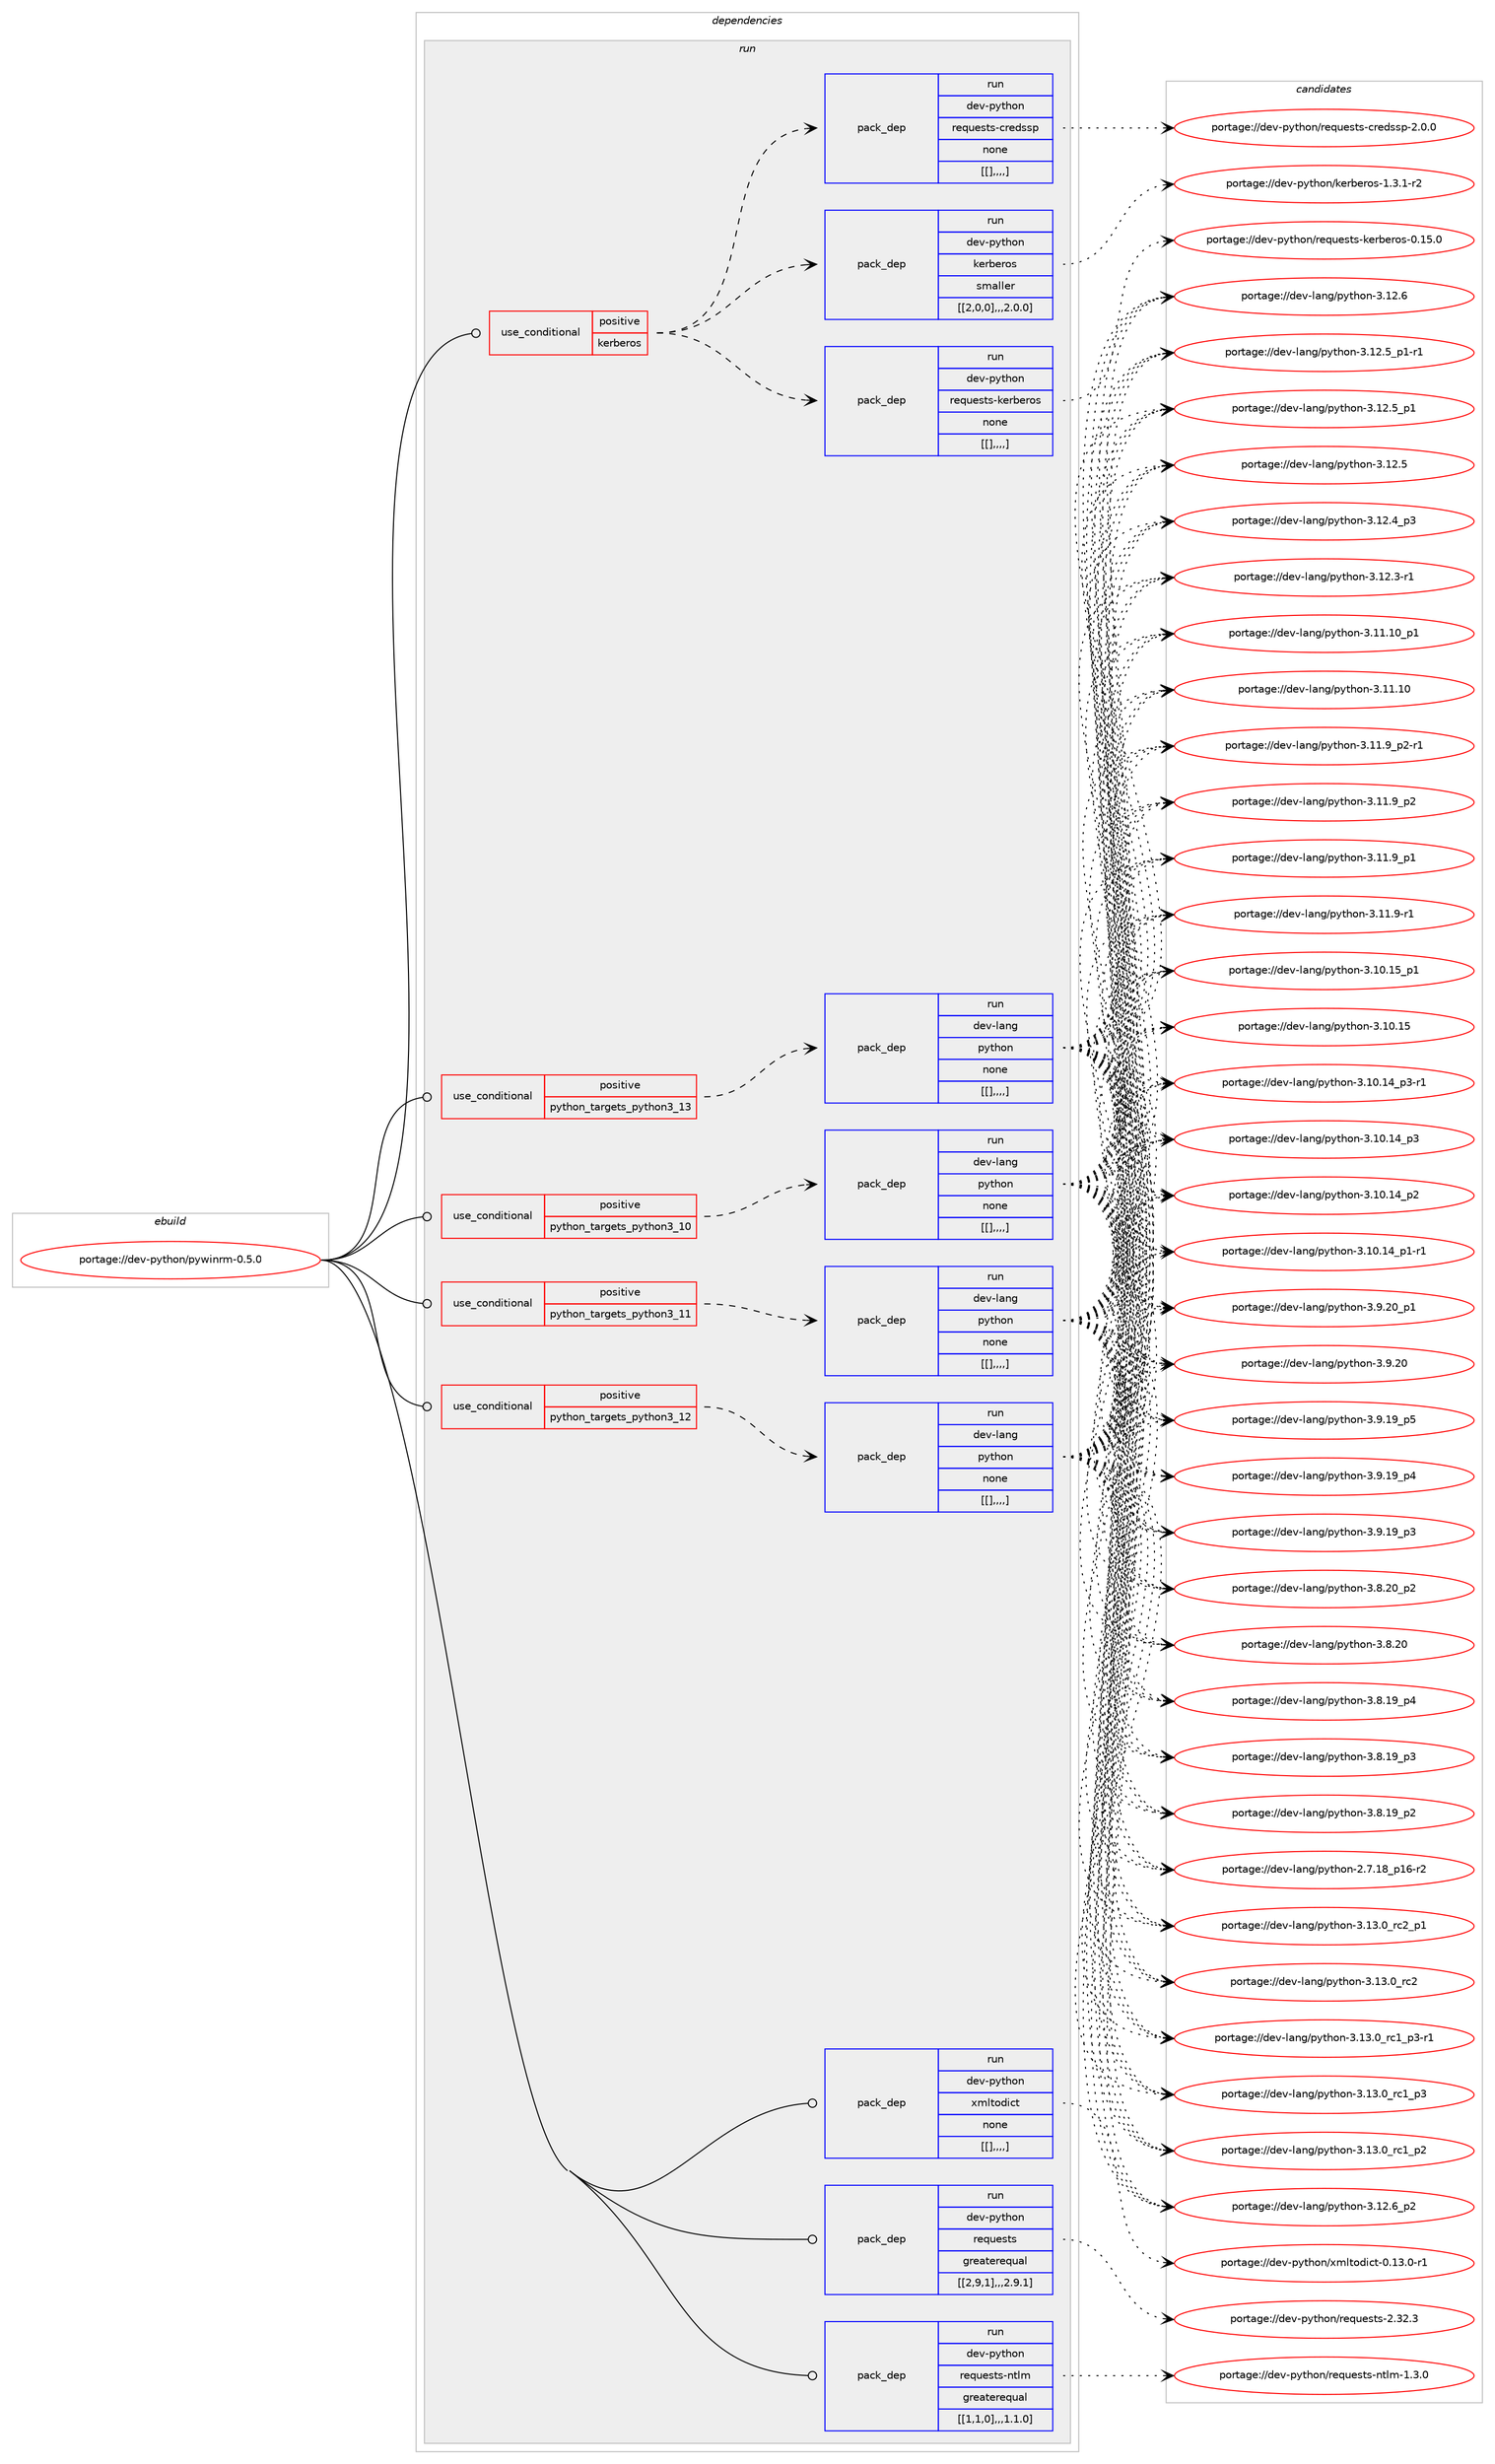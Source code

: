 digraph prolog {

# *************
# Graph options
# *************

newrank=true;
concentrate=true;
compound=true;
graph [rankdir=LR,fontname=Helvetica,fontsize=10,ranksep=1.5];#, ranksep=2.5, nodesep=0.2];
edge  [arrowhead=vee];
node  [fontname=Helvetica,fontsize=10];

# **********
# The ebuild
# **********

subgraph cluster_leftcol {
color=gray;
label=<<i>ebuild</i>>;
id [label="portage://dev-python/pywinrm-0.5.0", color=red, width=4, href="../dev-python/pywinrm-0.5.0.svg"];
}

# ****************
# The dependencies
# ****************

subgraph cluster_midcol {
color=gray;
label=<<i>dependencies</i>>;
subgraph cluster_compile {
fillcolor="#eeeeee";
style=filled;
label=<<i>compile</i>>;
}
subgraph cluster_compileandrun {
fillcolor="#eeeeee";
style=filled;
label=<<i>compile and run</i>>;
}
subgraph cluster_run {
fillcolor="#eeeeee";
style=filled;
label=<<i>run</i>>;
subgraph cond40262 {
dependency164042 [label=<<TABLE BORDER="0" CELLBORDER="1" CELLSPACING="0" CELLPADDING="4"><TR><TD ROWSPAN="3" CELLPADDING="10">use_conditional</TD></TR><TR><TD>positive</TD></TR><TR><TD>kerberos</TD></TR></TABLE>>, shape=none, color=red];
subgraph pack122522 {
dependency164043 [label=<<TABLE BORDER="0" CELLBORDER="1" CELLSPACING="0" CELLPADDING="4" WIDTH="220"><TR><TD ROWSPAN="6" CELLPADDING="30">pack_dep</TD></TR><TR><TD WIDTH="110">run</TD></TR><TR><TD>dev-python</TD></TR><TR><TD>kerberos</TD></TR><TR><TD>smaller</TD></TR><TR><TD>[[2,0,0],,,2.0.0]</TD></TR></TABLE>>, shape=none, color=blue];
}
dependency164042:e -> dependency164043:w [weight=20,style="dashed",arrowhead="vee"];
subgraph pack122523 {
dependency164044 [label=<<TABLE BORDER="0" CELLBORDER="1" CELLSPACING="0" CELLPADDING="4" WIDTH="220"><TR><TD ROWSPAN="6" CELLPADDING="30">pack_dep</TD></TR><TR><TD WIDTH="110">run</TD></TR><TR><TD>dev-python</TD></TR><TR><TD>requests-credssp</TD></TR><TR><TD>none</TD></TR><TR><TD>[[],,,,]</TD></TR></TABLE>>, shape=none, color=blue];
}
dependency164042:e -> dependency164044:w [weight=20,style="dashed",arrowhead="vee"];
subgraph pack122524 {
dependency164045 [label=<<TABLE BORDER="0" CELLBORDER="1" CELLSPACING="0" CELLPADDING="4" WIDTH="220"><TR><TD ROWSPAN="6" CELLPADDING="30">pack_dep</TD></TR><TR><TD WIDTH="110">run</TD></TR><TR><TD>dev-python</TD></TR><TR><TD>requests-kerberos</TD></TR><TR><TD>none</TD></TR><TR><TD>[[],,,,]</TD></TR></TABLE>>, shape=none, color=blue];
}
dependency164042:e -> dependency164045:w [weight=20,style="dashed",arrowhead="vee"];
}
id:e -> dependency164042:w [weight=20,style="solid",arrowhead="odot"];
subgraph cond40263 {
dependency164046 [label=<<TABLE BORDER="0" CELLBORDER="1" CELLSPACING="0" CELLPADDING="4"><TR><TD ROWSPAN="3" CELLPADDING="10">use_conditional</TD></TR><TR><TD>positive</TD></TR><TR><TD>python_targets_python3_10</TD></TR></TABLE>>, shape=none, color=red];
subgraph pack122525 {
dependency164047 [label=<<TABLE BORDER="0" CELLBORDER="1" CELLSPACING="0" CELLPADDING="4" WIDTH="220"><TR><TD ROWSPAN="6" CELLPADDING="30">pack_dep</TD></TR><TR><TD WIDTH="110">run</TD></TR><TR><TD>dev-lang</TD></TR><TR><TD>python</TD></TR><TR><TD>none</TD></TR><TR><TD>[[],,,,]</TD></TR></TABLE>>, shape=none, color=blue];
}
dependency164046:e -> dependency164047:w [weight=20,style="dashed",arrowhead="vee"];
}
id:e -> dependency164046:w [weight=20,style="solid",arrowhead="odot"];
subgraph cond40264 {
dependency164048 [label=<<TABLE BORDER="0" CELLBORDER="1" CELLSPACING="0" CELLPADDING="4"><TR><TD ROWSPAN="3" CELLPADDING="10">use_conditional</TD></TR><TR><TD>positive</TD></TR><TR><TD>python_targets_python3_11</TD></TR></TABLE>>, shape=none, color=red];
subgraph pack122526 {
dependency164049 [label=<<TABLE BORDER="0" CELLBORDER="1" CELLSPACING="0" CELLPADDING="4" WIDTH="220"><TR><TD ROWSPAN="6" CELLPADDING="30">pack_dep</TD></TR><TR><TD WIDTH="110">run</TD></TR><TR><TD>dev-lang</TD></TR><TR><TD>python</TD></TR><TR><TD>none</TD></TR><TR><TD>[[],,,,]</TD></TR></TABLE>>, shape=none, color=blue];
}
dependency164048:e -> dependency164049:w [weight=20,style="dashed",arrowhead="vee"];
}
id:e -> dependency164048:w [weight=20,style="solid",arrowhead="odot"];
subgraph cond40265 {
dependency164050 [label=<<TABLE BORDER="0" CELLBORDER="1" CELLSPACING="0" CELLPADDING="4"><TR><TD ROWSPAN="3" CELLPADDING="10">use_conditional</TD></TR><TR><TD>positive</TD></TR><TR><TD>python_targets_python3_12</TD></TR></TABLE>>, shape=none, color=red];
subgraph pack122527 {
dependency164051 [label=<<TABLE BORDER="0" CELLBORDER="1" CELLSPACING="0" CELLPADDING="4" WIDTH="220"><TR><TD ROWSPAN="6" CELLPADDING="30">pack_dep</TD></TR><TR><TD WIDTH="110">run</TD></TR><TR><TD>dev-lang</TD></TR><TR><TD>python</TD></TR><TR><TD>none</TD></TR><TR><TD>[[],,,,]</TD></TR></TABLE>>, shape=none, color=blue];
}
dependency164050:e -> dependency164051:w [weight=20,style="dashed",arrowhead="vee"];
}
id:e -> dependency164050:w [weight=20,style="solid",arrowhead="odot"];
subgraph cond40266 {
dependency164052 [label=<<TABLE BORDER="0" CELLBORDER="1" CELLSPACING="0" CELLPADDING="4"><TR><TD ROWSPAN="3" CELLPADDING="10">use_conditional</TD></TR><TR><TD>positive</TD></TR><TR><TD>python_targets_python3_13</TD></TR></TABLE>>, shape=none, color=red];
subgraph pack122528 {
dependency164053 [label=<<TABLE BORDER="0" CELLBORDER="1" CELLSPACING="0" CELLPADDING="4" WIDTH="220"><TR><TD ROWSPAN="6" CELLPADDING="30">pack_dep</TD></TR><TR><TD WIDTH="110">run</TD></TR><TR><TD>dev-lang</TD></TR><TR><TD>python</TD></TR><TR><TD>none</TD></TR><TR><TD>[[],,,,]</TD></TR></TABLE>>, shape=none, color=blue];
}
dependency164052:e -> dependency164053:w [weight=20,style="dashed",arrowhead="vee"];
}
id:e -> dependency164052:w [weight=20,style="solid",arrowhead="odot"];
subgraph pack122529 {
dependency164054 [label=<<TABLE BORDER="0" CELLBORDER="1" CELLSPACING="0" CELLPADDING="4" WIDTH="220"><TR><TD ROWSPAN="6" CELLPADDING="30">pack_dep</TD></TR><TR><TD WIDTH="110">run</TD></TR><TR><TD>dev-python</TD></TR><TR><TD>requests</TD></TR><TR><TD>greaterequal</TD></TR><TR><TD>[[2,9,1],,,2.9.1]</TD></TR></TABLE>>, shape=none, color=blue];
}
id:e -> dependency164054:w [weight=20,style="solid",arrowhead="odot"];
subgraph pack122530 {
dependency164055 [label=<<TABLE BORDER="0" CELLBORDER="1" CELLSPACING="0" CELLPADDING="4" WIDTH="220"><TR><TD ROWSPAN="6" CELLPADDING="30">pack_dep</TD></TR><TR><TD WIDTH="110">run</TD></TR><TR><TD>dev-python</TD></TR><TR><TD>requests-ntlm</TD></TR><TR><TD>greaterequal</TD></TR><TR><TD>[[1,1,0],,,1.1.0]</TD></TR></TABLE>>, shape=none, color=blue];
}
id:e -> dependency164055:w [weight=20,style="solid",arrowhead="odot"];
subgraph pack122531 {
dependency164056 [label=<<TABLE BORDER="0" CELLBORDER="1" CELLSPACING="0" CELLPADDING="4" WIDTH="220"><TR><TD ROWSPAN="6" CELLPADDING="30">pack_dep</TD></TR><TR><TD WIDTH="110">run</TD></TR><TR><TD>dev-python</TD></TR><TR><TD>xmltodict</TD></TR><TR><TD>none</TD></TR><TR><TD>[[],,,,]</TD></TR></TABLE>>, shape=none, color=blue];
}
id:e -> dependency164056:w [weight=20,style="solid",arrowhead="odot"];
}
}

# **************
# The candidates
# **************

subgraph cluster_choices {
rank=same;
color=gray;
label=<<i>candidates</i>>;

subgraph choice122522 {
color=black;
nodesep=1;
choice1001011184511212111610411111047107101114981011141111154549465146494511450 [label="portage://dev-python/kerberos-1.3.1-r2", color=red, width=4,href="../dev-python/kerberos-1.3.1-r2.svg"];
dependency164043:e -> choice1001011184511212111610411111047107101114981011141111154549465146494511450:w [style=dotted,weight="100"];
}
subgraph choice122523 {
color=black;
nodesep=1;
choice10010111845112121116104111110471141011131171011151161154599114101100115115112455046484648 [label="portage://dev-python/requests-credssp-2.0.0", color=red, width=4,href="../dev-python/requests-credssp-2.0.0.svg"];
dependency164044:e -> choice10010111845112121116104111110471141011131171011151161154599114101100115115112455046484648:w [style=dotted,weight="100"];
}
subgraph choice122524 {
color=black;
nodesep=1;
choice1001011184511212111610411111047114101113117101115116115451071011149810111411111545484649534648 [label="portage://dev-python/requests-kerberos-0.15.0", color=red, width=4,href="../dev-python/requests-kerberos-0.15.0.svg"];
dependency164045:e -> choice1001011184511212111610411111047114101113117101115116115451071011149810111411111545484649534648:w [style=dotted,weight="100"];
}
subgraph choice122525 {
color=black;
nodesep=1;
choice100101118451089711010347112121116104111110455146495146489511499509511249 [label="portage://dev-lang/python-3.13.0_rc2_p1", color=red, width=4,href="../dev-lang/python-3.13.0_rc2_p1.svg"];
choice10010111845108971101034711212111610411111045514649514648951149950 [label="portage://dev-lang/python-3.13.0_rc2", color=red, width=4,href="../dev-lang/python-3.13.0_rc2.svg"];
choice1001011184510897110103471121211161041111104551464951464895114994995112514511449 [label="portage://dev-lang/python-3.13.0_rc1_p3-r1", color=red, width=4,href="../dev-lang/python-3.13.0_rc1_p3-r1.svg"];
choice100101118451089711010347112121116104111110455146495146489511499499511251 [label="portage://dev-lang/python-3.13.0_rc1_p3", color=red, width=4,href="../dev-lang/python-3.13.0_rc1_p3.svg"];
choice100101118451089711010347112121116104111110455146495146489511499499511250 [label="portage://dev-lang/python-3.13.0_rc1_p2", color=red, width=4,href="../dev-lang/python-3.13.0_rc1_p2.svg"];
choice100101118451089711010347112121116104111110455146495046549511250 [label="portage://dev-lang/python-3.12.6_p2", color=red, width=4,href="../dev-lang/python-3.12.6_p2.svg"];
choice10010111845108971101034711212111610411111045514649504654 [label="portage://dev-lang/python-3.12.6", color=red, width=4,href="../dev-lang/python-3.12.6.svg"];
choice1001011184510897110103471121211161041111104551464950465395112494511449 [label="portage://dev-lang/python-3.12.5_p1-r1", color=red, width=4,href="../dev-lang/python-3.12.5_p1-r1.svg"];
choice100101118451089711010347112121116104111110455146495046539511249 [label="portage://dev-lang/python-3.12.5_p1", color=red, width=4,href="../dev-lang/python-3.12.5_p1.svg"];
choice10010111845108971101034711212111610411111045514649504653 [label="portage://dev-lang/python-3.12.5", color=red, width=4,href="../dev-lang/python-3.12.5.svg"];
choice100101118451089711010347112121116104111110455146495046529511251 [label="portage://dev-lang/python-3.12.4_p3", color=red, width=4,href="../dev-lang/python-3.12.4_p3.svg"];
choice100101118451089711010347112121116104111110455146495046514511449 [label="portage://dev-lang/python-3.12.3-r1", color=red, width=4,href="../dev-lang/python-3.12.3-r1.svg"];
choice10010111845108971101034711212111610411111045514649494649489511249 [label="portage://dev-lang/python-3.11.10_p1", color=red, width=4,href="../dev-lang/python-3.11.10_p1.svg"];
choice1001011184510897110103471121211161041111104551464949464948 [label="portage://dev-lang/python-3.11.10", color=red, width=4,href="../dev-lang/python-3.11.10.svg"];
choice1001011184510897110103471121211161041111104551464949465795112504511449 [label="portage://dev-lang/python-3.11.9_p2-r1", color=red, width=4,href="../dev-lang/python-3.11.9_p2-r1.svg"];
choice100101118451089711010347112121116104111110455146494946579511250 [label="portage://dev-lang/python-3.11.9_p2", color=red, width=4,href="../dev-lang/python-3.11.9_p2.svg"];
choice100101118451089711010347112121116104111110455146494946579511249 [label="portage://dev-lang/python-3.11.9_p1", color=red, width=4,href="../dev-lang/python-3.11.9_p1.svg"];
choice100101118451089711010347112121116104111110455146494946574511449 [label="portage://dev-lang/python-3.11.9-r1", color=red, width=4,href="../dev-lang/python-3.11.9-r1.svg"];
choice10010111845108971101034711212111610411111045514649484649539511249 [label="portage://dev-lang/python-3.10.15_p1", color=red, width=4,href="../dev-lang/python-3.10.15_p1.svg"];
choice1001011184510897110103471121211161041111104551464948464953 [label="portage://dev-lang/python-3.10.15", color=red, width=4,href="../dev-lang/python-3.10.15.svg"];
choice100101118451089711010347112121116104111110455146494846495295112514511449 [label="portage://dev-lang/python-3.10.14_p3-r1", color=red, width=4,href="../dev-lang/python-3.10.14_p3-r1.svg"];
choice10010111845108971101034711212111610411111045514649484649529511251 [label="portage://dev-lang/python-3.10.14_p3", color=red, width=4,href="../dev-lang/python-3.10.14_p3.svg"];
choice10010111845108971101034711212111610411111045514649484649529511250 [label="portage://dev-lang/python-3.10.14_p2", color=red, width=4,href="../dev-lang/python-3.10.14_p2.svg"];
choice100101118451089711010347112121116104111110455146494846495295112494511449 [label="portage://dev-lang/python-3.10.14_p1-r1", color=red, width=4,href="../dev-lang/python-3.10.14_p1-r1.svg"];
choice100101118451089711010347112121116104111110455146574650489511249 [label="portage://dev-lang/python-3.9.20_p1", color=red, width=4,href="../dev-lang/python-3.9.20_p1.svg"];
choice10010111845108971101034711212111610411111045514657465048 [label="portage://dev-lang/python-3.9.20", color=red, width=4,href="../dev-lang/python-3.9.20.svg"];
choice100101118451089711010347112121116104111110455146574649579511253 [label="portage://dev-lang/python-3.9.19_p5", color=red, width=4,href="../dev-lang/python-3.9.19_p5.svg"];
choice100101118451089711010347112121116104111110455146574649579511252 [label="portage://dev-lang/python-3.9.19_p4", color=red, width=4,href="../dev-lang/python-3.9.19_p4.svg"];
choice100101118451089711010347112121116104111110455146574649579511251 [label="portage://dev-lang/python-3.9.19_p3", color=red, width=4,href="../dev-lang/python-3.9.19_p3.svg"];
choice100101118451089711010347112121116104111110455146564650489511250 [label="portage://dev-lang/python-3.8.20_p2", color=red, width=4,href="../dev-lang/python-3.8.20_p2.svg"];
choice10010111845108971101034711212111610411111045514656465048 [label="portage://dev-lang/python-3.8.20", color=red, width=4,href="../dev-lang/python-3.8.20.svg"];
choice100101118451089711010347112121116104111110455146564649579511252 [label="portage://dev-lang/python-3.8.19_p4", color=red, width=4,href="../dev-lang/python-3.8.19_p4.svg"];
choice100101118451089711010347112121116104111110455146564649579511251 [label="portage://dev-lang/python-3.8.19_p3", color=red, width=4,href="../dev-lang/python-3.8.19_p3.svg"];
choice100101118451089711010347112121116104111110455146564649579511250 [label="portage://dev-lang/python-3.8.19_p2", color=red, width=4,href="../dev-lang/python-3.8.19_p2.svg"];
choice100101118451089711010347112121116104111110455046554649569511249544511450 [label="portage://dev-lang/python-2.7.18_p16-r2", color=red, width=4,href="../dev-lang/python-2.7.18_p16-r2.svg"];
dependency164047:e -> choice100101118451089711010347112121116104111110455146495146489511499509511249:w [style=dotted,weight="100"];
dependency164047:e -> choice10010111845108971101034711212111610411111045514649514648951149950:w [style=dotted,weight="100"];
dependency164047:e -> choice1001011184510897110103471121211161041111104551464951464895114994995112514511449:w [style=dotted,weight="100"];
dependency164047:e -> choice100101118451089711010347112121116104111110455146495146489511499499511251:w [style=dotted,weight="100"];
dependency164047:e -> choice100101118451089711010347112121116104111110455146495146489511499499511250:w [style=dotted,weight="100"];
dependency164047:e -> choice100101118451089711010347112121116104111110455146495046549511250:w [style=dotted,weight="100"];
dependency164047:e -> choice10010111845108971101034711212111610411111045514649504654:w [style=dotted,weight="100"];
dependency164047:e -> choice1001011184510897110103471121211161041111104551464950465395112494511449:w [style=dotted,weight="100"];
dependency164047:e -> choice100101118451089711010347112121116104111110455146495046539511249:w [style=dotted,weight="100"];
dependency164047:e -> choice10010111845108971101034711212111610411111045514649504653:w [style=dotted,weight="100"];
dependency164047:e -> choice100101118451089711010347112121116104111110455146495046529511251:w [style=dotted,weight="100"];
dependency164047:e -> choice100101118451089711010347112121116104111110455146495046514511449:w [style=dotted,weight="100"];
dependency164047:e -> choice10010111845108971101034711212111610411111045514649494649489511249:w [style=dotted,weight="100"];
dependency164047:e -> choice1001011184510897110103471121211161041111104551464949464948:w [style=dotted,weight="100"];
dependency164047:e -> choice1001011184510897110103471121211161041111104551464949465795112504511449:w [style=dotted,weight="100"];
dependency164047:e -> choice100101118451089711010347112121116104111110455146494946579511250:w [style=dotted,weight="100"];
dependency164047:e -> choice100101118451089711010347112121116104111110455146494946579511249:w [style=dotted,weight="100"];
dependency164047:e -> choice100101118451089711010347112121116104111110455146494946574511449:w [style=dotted,weight="100"];
dependency164047:e -> choice10010111845108971101034711212111610411111045514649484649539511249:w [style=dotted,weight="100"];
dependency164047:e -> choice1001011184510897110103471121211161041111104551464948464953:w [style=dotted,weight="100"];
dependency164047:e -> choice100101118451089711010347112121116104111110455146494846495295112514511449:w [style=dotted,weight="100"];
dependency164047:e -> choice10010111845108971101034711212111610411111045514649484649529511251:w [style=dotted,weight="100"];
dependency164047:e -> choice10010111845108971101034711212111610411111045514649484649529511250:w [style=dotted,weight="100"];
dependency164047:e -> choice100101118451089711010347112121116104111110455146494846495295112494511449:w [style=dotted,weight="100"];
dependency164047:e -> choice100101118451089711010347112121116104111110455146574650489511249:w [style=dotted,weight="100"];
dependency164047:e -> choice10010111845108971101034711212111610411111045514657465048:w [style=dotted,weight="100"];
dependency164047:e -> choice100101118451089711010347112121116104111110455146574649579511253:w [style=dotted,weight="100"];
dependency164047:e -> choice100101118451089711010347112121116104111110455146574649579511252:w [style=dotted,weight="100"];
dependency164047:e -> choice100101118451089711010347112121116104111110455146574649579511251:w [style=dotted,weight="100"];
dependency164047:e -> choice100101118451089711010347112121116104111110455146564650489511250:w [style=dotted,weight="100"];
dependency164047:e -> choice10010111845108971101034711212111610411111045514656465048:w [style=dotted,weight="100"];
dependency164047:e -> choice100101118451089711010347112121116104111110455146564649579511252:w [style=dotted,weight="100"];
dependency164047:e -> choice100101118451089711010347112121116104111110455146564649579511251:w [style=dotted,weight="100"];
dependency164047:e -> choice100101118451089711010347112121116104111110455146564649579511250:w [style=dotted,weight="100"];
dependency164047:e -> choice100101118451089711010347112121116104111110455046554649569511249544511450:w [style=dotted,weight="100"];
}
subgraph choice122526 {
color=black;
nodesep=1;
choice100101118451089711010347112121116104111110455146495146489511499509511249 [label="portage://dev-lang/python-3.13.0_rc2_p1", color=red, width=4,href="../dev-lang/python-3.13.0_rc2_p1.svg"];
choice10010111845108971101034711212111610411111045514649514648951149950 [label="portage://dev-lang/python-3.13.0_rc2", color=red, width=4,href="../dev-lang/python-3.13.0_rc2.svg"];
choice1001011184510897110103471121211161041111104551464951464895114994995112514511449 [label="portage://dev-lang/python-3.13.0_rc1_p3-r1", color=red, width=4,href="../dev-lang/python-3.13.0_rc1_p3-r1.svg"];
choice100101118451089711010347112121116104111110455146495146489511499499511251 [label="portage://dev-lang/python-3.13.0_rc1_p3", color=red, width=4,href="../dev-lang/python-3.13.0_rc1_p3.svg"];
choice100101118451089711010347112121116104111110455146495146489511499499511250 [label="portage://dev-lang/python-3.13.0_rc1_p2", color=red, width=4,href="../dev-lang/python-3.13.0_rc1_p2.svg"];
choice100101118451089711010347112121116104111110455146495046549511250 [label="portage://dev-lang/python-3.12.6_p2", color=red, width=4,href="../dev-lang/python-3.12.6_p2.svg"];
choice10010111845108971101034711212111610411111045514649504654 [label="portage://dev-lang/python-3.12.6", color=red, width=4,href="../dev-lang/python-3.12.6.svg"];
choice1001011184510897110103471121211161041111104551464950465395112494511449 [label="portage://dev-lang/python-3.12.5_p1-r1", color=red, width=4,href="../dev-lang/python-3.12.5_p1-r1.svg"];
choice100101118451089711010347112121116104111110455146495046539511249 [label="portage://dev-lang/python-3.12.5_p1", color=red, width=4,href="../dev-lang/python-3.12.5_p1.svg"];
choice10010111845108971101034711212111610411111045514649504653 [label="portage://dev-lang/python-3.12.5", color=red, width=4,href="../dev-lang/python-3.12.5.svg"];
choice100101118451089711010347112121116104111110455146495046529511251 [label="portage://dev-lang/python-3.12.4_p3", color=red, width=4,href="../dev-lang/python-3.12.4_p3.svg"];
choice100101118451089711010347112121116104111110455146495046514511449 [label="portage://dev-lang/python-3.12.3-r1", color=red, width=4,href="../dev-lang/python-3.12.3-r1.svg"];
choice10010111845108971101034711212111610411111045514649494649489511249 [label="portage://dev-lang/python-3.11.10_p1", color=red, width=4,href="../dev-lang/python-3.11.10_p1.svg"];
choice1001011184510897110103471121211161041111104551464949464948 [label="portage://dev-lang/python-3.11.10", color=red, width=4,href="../dev-lang/python-3.11.10.svg"];
choice1001011184510897110103471121211161041111104551464949465795112504511449 [label="portage://dev-lang/python-3.11.9_p2-r1", color=red, width=4,href="../dev-lang/python-3.11.9_p2-r1.svg"];
choice100101118451089711010347112121116104111110455146494946579511250 [label="portage://dev-lang/python-3.11.9_p2", color=red, width=4,href="../dev-lang/python-3.11.9_p2.svg"];
choice100101118451089711010347112121116104111110455146494946579511249 [label="portage://dev-lang/python-3.11.9_p1", color=red, width=4,href="../dev-lang/python-3.11.9_p1.svg"];
choice100101118451089711010347112121116104111110455146494946574511449 [label="portage://dev-lang/python-3.11.9-r1", color=red, width=4,href="../dev-lang/python-3.11.9-r1.svg"];
choice10010111845108971101034711212111610411111045514649484649539511249 [label="portage://dev-lang/python-3.10.15_p1", color=red, width=4,href="../dev-lang/python-3.10.15_p1.svg"];
choice1001011184510897110103471121211161041111104551464948464953 [label="portage://dev-lang/python-3.10.15", color=red, width=4,href="../dev-lang/python-3.10.15.svg"];
choice100101118451089711010347112121116104111110455146494846495295112514511449 [label="portage://dev-lang/python-3.10.14_p3-r1", color=red, width=4,href="../dev-lang/python-3.10.14_p3-r1.svg"];
choice10010111845108971101034711212111610411111045514649484649529511251 [label="portage://dev-lang/python-3.10.14_p3", color=red, width=4,href="../dev-lang/python-3.10.14_p3.svg"];
choice10010111845108971101034711212111610411111045514649484649529511250 [label="portage://dev-lang/python-3.10.14_p2", color=red, width=4,href="../dev-lang/python-3.10.14_p2.svg"];
choice100101118451089711010347112121116104111110455146494846495295112494511449 [label="portage://dev-lang/python-3.10.14_p1-r1", color=red, width=4,href="../dev-lang/python-3.10.14_p1-r1.svg"];
choice100101118451089711010347112121116104111110455146574650489511249 [label="portage://dev-lang/python-3.9.20_p1", color=red, width=4,href="../dev-lang/python-3.9.20_p1.svg"];
choice10010111845108971101034711212111610411111045514657465048 [label="portage://dev-lang/python-3.9.20", color=red, width=4,href="../dev-lang/python-3.9.20.svg"];
choice100101118451089711010347112121116104111110455146574649579511253 [label="portage://dev-lang/python-3.9.19_p5", color=red, width=4,href="../dev-lang/python-3.9.19_p5.svg"];
choice100101118451089711010347112121116104111110455146574649579511252 [label="portage://dev-lang/python-3.9.19_p4", color=red, width=4,href="../dev-lang/python-3.9.19_p4.svg"];
choice100101118451089711010347112121116104111110455146574649579511251 [label="portage://dev-lang/python-3.9.19_p3", color=red, width=4,href="../dev-lang/python-3.9.19_p3.svg"];
choice100101118451089711010347112121116104111110455146564650489511250 [label="portage://dev-lang/python-3.8.20_p2", color=red, width=4,href="../dev-lang/python-3.8.20_p2.svg"];
choice10010111845108971101034711212111610411111045514656465048 [label="portage://dev-lang/python-3.8.20", color=red, width=4,href="../dev-lang/python-3.8.20.svg"];
choice100101118451089711010347112121116104111110455146564649579511252 [label="portage://dev-lang/python-3.8.19_p4", color=red, width=4,href="../dev-lang/python-3.8.19_p4.svg"];
choice100101118451089711010347112121116104111110455146564649579511251 [label="portage://dev-lang/python-3.8.19_p3", color=red, width=4,href="../dev-lang/python-3.8.19_p3.svg"];
choice100101118451089711010347112121116104111110455146564649579511250 [label="portage://dev-lang/python-3.8.19_p2", color=red, width=4,href="../dev-lang/python-3.8.19_p2.svg"];
choice100101118451089711010347112121116104111110455046554649569511249544511450 [label="portage://dev-lang/python-2.7.18_p16-r2", color=red, width=4,href="../dev-lang/python-2.7.18_p16-r2.svg"];
dependency164049:e -> choice100101118451089711010347112121116104111110455146495146489511499509511249:w [style=dotted,weight="100"];
dependency164049:e -> choice10010111845108971101034711212111610411111045514649514648951149950:w [style=dotted,weight="100"];
dependency164049:e -> choice1001011184510897110103471121211161041111104551464951464895114994995112514511449:w [style=dotted,weight="100"];
dependency164049:e -> choice100101118451089711010347112121116104111110455146495146489511499499511251:w [style=dotted,weight="100"];
dependency164049:e -> choice100101118451089711010347112121116104111110455146495146489511499499511250:w [style=dotted,weight="100"];
dependency164049:e -> choice100101118451089711010347112121116104111110455146495046549511250:w [style=dotted,weight="100"];
dependency164049:e -> choice10010111845108971101034711212111610411111045514649504654:w [style=dotted,weight="100"];
dependency164049:e -> choice1001011184510897110103471121211161041111104551464950465395112494511449:w [style=dotted,weight="100"];
dependency164049:e -> choice100101118451089711010347112121116104111110455146495046539511249:w [style=dotted,weight="100"];
dependency164049:e -> choice10010111845108971101034711212111610411111045514649504653:w [style=dotted,weight="100"];
dependency164049:e -> choice100101118451089711010347112121116104111110455146495046529511251:w [style=dotted,weight="100"];
dependency164049:e -> choice100101118451089711010347112121116104111110455146495046514511449:w [style=dotted,weight="100"];
dependency164049:e -> choice10010111845108971101034711212111610411111045514649494649489511249:w [style=dotted,weight="100"];
dependency164049:e -> choice1001011184510897110103471121211161041111104551464949464948:w [style=dotted,weight="100"];
dependency164049:e -> choice1001011184510897110103471121211161041111104551464949465795112504511449:w [style=dotted,weight="100"];
dependency164049:e -> choice100101118451089711010347112121116104111110455146494946579511250:w [style=dotted,weight="100"];
dependency164049:e -> choice100101118451089711010347112121116104111110455146494946579511249:w [style=dotted,weight="100"];
dependency164049:e -> choice100101118451089711010347112121116104111110455146494946574511449:w [style=dotted,weight="100"];
dependency164049:e -> choice10010111845108971101034711212111610411111045514649484649539511249:w [style=dotted,weight="100"];
dependency164049:e -> choice1001011184510897110103471121211161041111104551464948464953:w [style=dotted,weight="100"];
dependency164049:e -> choice100101118451089711010347112121116104111110455146494846495295112514511449:w [style=dotted,weight="100"];
dependency164049:e -> choice10010111845108971101034711212111610411111045514649484649529511251:w [style=dotted,weight="100"];
dependency164049:e -> choice10010111845108971101034711212111610411111045514649484649529511250:w [style=dotted,weight="100"];
dependency164049:e -> choice100101118451089711010347112121116104111110455146494846495295112494511449:w [style=dotted,weight="100"];
dependency164049:e -> choice100101118451089711010347112121116104111110455146574650489511249:w [style=dotted,weight="100"];
dependency164049:e -> choice10010111845108971101034711212111610411111045514657465048:w [style=dotted,weight="100"];
dependency164049:e -> choice100101118451089711010347112121116104111110455146574649579511253:w [style=dotted,weight="100"];
dependency164049:e -> choice100101118451089711010347112121116104111110455146574649579511252:w [style=dotted,weight="100"];
dependency164049:e -> choice100101118451089711010347112121116104111110455146574649579511251:w [style=dotted,weight="100"];
dependency164049:e -> choice100101118451089711010347112121116104111110455146564650489511250:w [style=dotted,weight="100"];
dependency164049:e -> choice10010111845108971101034711212111610411111045514656465048:w [style=dotted,weight="100"];
dependency164049:e -> choice100101118451089711010347112121116104111110455146564649579511252:w [style=dotted,weight="100"];
dependency164049:e -> choice100101118451089711010347112121116104111110455146564649579511251:w [style=dotted,weight="100"];
dependency164049:e -> choice100101118451089711010347112121116104111110455146564649579511250:w [style=dotted,weight="100"];
dependency164049:e -> choice100101118451089711010347112121116104111110455046554649569511249544511450:w [style=dotted,weight="100"];
}
subgraph choice122527 {
color=black;
nodesep=1;
choice100101118451089711010347112121116104111110455146495146489511499509511249 [label="portage://dev-lang/python-3.13.0_rc2_p1", color=red, width=4,href="../dev-lang/python-3.13.0_rc2_p1.svg"];
choice10010111845108971101034711212111610411111045514649514648951149950 [label="portage://dev-lang/python-3.13.0_rc2", color=red, width=4,href="../dev-lang/python-3.13.0_rc2.svg"];
choice1001011184510897110103471121211161041111104551464951464895114994995112514511449 [label="portage://dev-lang/python-3.13.0_rc1_p3-r1", color=red, width=4,href="../dev-lang/python-3.13.0_rc1_p3-r1.svg"];
choice100101118451089711010347112121116104111110455146495146489511499499511251 [label="portage://dev-lang/python-3.13.0_rc1_p3", color=red, width=4,href="../dev-lang/python-3.13.0_rc1_p3.svg"];
choice100101118451089711010347112121116104111110455146495146489511499499511250 [label="portage://dev-lang/python-3.13.0_rc1_p2", color=red, width=4,href="../dev-lang/python-3.13.0_rc1_p2.svg"];
choice100101118451089711010347112121116104111110455146495046549511250 [label="portage://dev-lang/python-3.12.6_p2", color=red, width=4,href="../dev-lang/python-3.12.6_p2.svg"];
choice10010111845108971101034711212111610411111045514649504654 [label="portage://dev-lang/python-3.12.6", color=red, width=4,href="../dev-lang/python-3.12.6.svg"];
choice1001011184510897110103471121211161041111104551464950465395112494511449 [label="portage://dev-lang/python-3.12.5_p1-r1", color=red, width=4,href="../dev-lang/python-3.12.5_p1-r1.svg"];
choice100101118451089711010347112121116104111110455146495046539511249 [label="portage://dev-lang/python-3.12.5_p1", color=red, width=4,href="../dev-lang/python-3.12.5_p1.svg"];
choice10010111845108971101034711212111610411111045514649504653 [label="portage://dev-lang/python-3.12.5", color=red, width=4,href="../dev-lang/python-3.12.5.svg"];
choice100101118451089711010347112121116104111110455146495046529511251 [label="portage://dev-lang/python-3.12.4_p3", color=red, width=4,href="../dev-lang/python-3.12.4_p3.svg"];
choice100101118451089711010347112121116104111110455146495046514511449 [label="portage://dev-lang/python-3.12.3-r1", color=red, width=4,href="../dev-lang/python-3.12.3-r1.svg"];
choice10010111845108971101034711212111610411111045514649494649489511249 [label="portage://dev-lang/python-3.11.10_p1", color=red, width=4,href="../dev-lang/python-3.11.10_p1.svg"];
choice1001011184510897110103471121211161041111104551464949464948 [label="portage://dev-lang/python-3.11.10", color=red, width=4,href="../dev-lang/python-3.11.10.svg"];
choice1001011184510897110103471121211161041111104551464949465795112504511449 [label="portage://dev-lang/python-3.11.9_p2-r1", color=red, width=4,href="../dev-lang/python-3.11.9_p2-r1.svg"];
choice100101118451089711010347112121116104111110455146494946579511250 [label="portage://dev-lang/python-3.11.9_p2", color=red, width=4,href="../dev-lang/python-3.11.9_p2.svg"];
choice100101118451089711010347112121116104111110455146494946579511249 [label="portage://dev-lang/python-3.11.9_p1", color=red, width=4,href="../dev-lang/python-3.11.9_p1.svg"];
choice100101118451089711010347112121116104111110455146494946574511449 [label="portage://dev-lang/python-3.11.9-r1", color=red, width=4,href="../dev-lang/python-3.11.9-r1.svg"];
choice10010111845108971101034711212111610411111045514649484649539511249 [label="portage://dev-lang/python-3.10.15_p1", color=red, width=4,href="../dev-lang/python-3.10.15_p1.svg"];
choice1001011184510897110103471121211161041111104551464948464953 [label="portage://dev-lang/python-3.10.15", color=red, width=4,href="../dev-lang/python-3.10.15.svg"];
choice100101118451089711010347112121116104111110455146494846495295112514511449 [label="portage://dev-lang/python-3.10.14_p3-r1", color=red, width=4,href="../dev-lang/python-3.10.14_p3-r1.svg"];
choice10010111845108971101034711212111610411111045514649484649529511251 [label="portage://dev-lang/python-3.10.14_p3", color=red, width=4,href="../dev-lang/python-3.10.14_p3.svg"];
choice10010111845108971101034711212111610411111045514649484649529511250 [label="portage://dev-lang/python-3.10.14_p2", color=red, width=4,href="../dev-lang/python-3.10.14_p2.svg"];
choice100101118451089711010347112121116104111110455146494846495295112494511449 [label="portage://dev-lang/python-3.10.14_p1-r1", color=red, width=4,href="../dev-lang/python-3.10.14_p1-r1.svg"];
choice100101118451089711010347112121116104111110455146574650489511249 [label="portage://dev-lang/python-3.9.20_p1", color=red, width=4,href="../dev-lang/python-3.9.20_p1.svg"];
choice10010111845108971101034711212111610411111045514657465048 [label="portage://dev-lang/python-3.9.20", color=red, width=4,href="../dev-lang/python-3.9.20.svg"];
choice100101118451089711010347112121116104111110455146574649579511253 [label="portage://dev-lang/python-3.9.19_p5", color=red, width=4,href="../dev-lang/python-3.9.19_p5.svg"];
choice100101118451089711010347112121116104111110455146574649579511252 [label="portage://dev-lang/python-3.9.19_p4", color=red, width=4,href="../dev-lang/python-3.9.19_p4.svg"];
choice100101118451089711010347112121116104111110455146574649579511251 [label="portage://dev-lang/python-3.9.19_p3", color=red, width=4,href="../dev-lang/python-3.9.19_p3.svg"];
choice100101118451089711010347112121116104111110455146564650489511250 [label="portage://dev-lang/python-3.8.20_p2", color=red, width=4,href="../dev-lang/python-3.8.20_p2.svg"];
choice10010111845108971101034711212111610411111045514656465048 [label="portage://dev-lang/python-3.8.20", color=red, width=4,href="../dev-lang/python-3.8.20.svg"];
choice100101118451089711010347112121116104111110455146564649579511252 [label="portage://dev-lang/python-3.8.19_p4", color=red, width=4,href="../dev-lang/python-3.8.19_p4.svg"];
choice100101118451089711010347112121116104111110455146564649579511251 [label="portage://dev-lang/python-3.8.19_p3", color=red, width=4,href="../dev-lang/python-3.8.19_p3.svg"];
choice100101118451089711010347112121116104111110455146564649579511250 [label="portage://dev-lang/python-3.8.19_p2", color=red, width=4,href="../dev-lang/python-3.8.19_p2.svg"];
choice100101118451089711010347112121116104111110455046554649569511249544511450 [label="portage://dev-lang/python-2.7.18_p16-r2", color=red, width=4,href="../dev-lang/python-2.7.18_p16-r2.svg"];
dependency164051:e -> choice100101118451089711010347112121116104111110455146495146489511499509511249:w [style=dotted,weight="100"];
dependency164051:e -> choice10010111845108971101034711212111610411111045514649514648951149950:w [style=dotted,weight="100"];
dependency164051:e -> choice1001011184510897110103471121211161041111104551464951464895114994995112514511449:w [style=dotted,weight="100"];
dependency164051:e -> choice100101118451089711010347112121116104111110455146495146489511499499511251:w [style=dotted,weight="100"];
dependency164051:e -> choice100101118451089711010347112121116104111110455146495146489511499499511250:w [style=dotted,weight="100"];
dependency164051:e -> choice100101118451089711010347112121116104111110455146495046549511250:w [style=dotted,weight="100"];
dependency164051:e -> choice10010111845108971101034711212111610411111045514649504654:w [style=dotted,weight="100"];
dependency164051:e -> choice1001011184510897110103471121211161041111104551464950465395112494511449:w [style=dotted,weight="100"];
dependency164051:e -> choice100101118451089711010347112121116104111110455146495046539511249:w [style=dotted,weight="100"];
dependency164051:e -> choice10010111845108971101034711212111610411111045514649504653:w [style=dotted,weight="100"];
dependency164051:e -> choice100101118451089711010347112121116104111110455146495046529511251:w [style=dotted,weight="100"];
dependency164051:e -> choice100101118451089711010347112121116104111110455146495046514511449:w [style=dotted,weight="100"];
dependency164051:e -> choice10010111845108971101034711212111610411111045514649494649489511249:w [style=dotted,weight="100"];
dependency164051:e -> choice1001011184510897110103471121211161041111104551464949464948:w [style=dotted,weight="100"];
dependency164051:e -> choice1001011184510897110103471121211161041111104551464949465795112504511449:w [style=dotted,weight="100"];
dependency164051:e -> choice100101118451089711010347112121116104111110455146494946579511250:w [style=dotted,weight="100"];
dependency164051:e -> choice100101118451089711010347112121116104111110455146494946579511249:w [style=dotted,weight="100"];
dependency164051:e -> choice100101118451089711010347112121116104111110455146494946574511449:w [style=dotted,weight="100"];
dependency164051:e -> choice10010111845108971101034711212111610411111045514649484649539511249:w [style=dotted,weight="100"];
dependency164051:e -> choice1001011184510897110103471121211161041111104551464948464953:w [style=dotted,weight="100"];
dependency164051:e -> choice100101118451089711010347112121116104111110455146494846495295112514511449:w [style=dotted,weight="100"];
dependency164051:e -> choice10010111845108971101034711212111610411111045514649484649529511251:w [style=dotted,weight="100"];
dependency164051:e -> choice10010111845108971101034711212111610411111045514649484649529511250:w [style=dotted,weight="100"];
dependency164051:e -> choice100101118451089711010347112121116104111110455146494846495295112494511449:w [style=dotted,weight="100"];
dependency164051:e -> choice100101118451089711010347112121116104111110455146574650489511249:w [style=dotted,weight="100"];
dependency164051:e -> choice10010111845108971101034711212111610411111045514657465048:w [style=dotted,weight="100"];
dependency164051:e -> choice100101118451089711010347112121116104111110455146574649579511253:w [style=dotted,weight="100"];
dependency164051:e -> choice100101118451089711010347112121116104111110455146574649579511252:w [style=dotted,weight="100"];
dependency164051:e -> choice100101118451089711010347112121116104111110455146574649579511251:w [style=dotted,weight="100"];
dependency164051:e -> choice100101118451089711010347112121116104111110455146564650489511250:w [style=dotted,weight="100"];
dependency164051:e -> choice10010111845108971101034711212111610411111045514656465048:w [style=dotted,weight="100"];
dependency164051:e -> choice100101118451089711010347112121116104111110455146564649579511252:w [style=dotted,weight="100"];
dependency164051:e -> choice100101118451089711010347112121116104111110455146564649579511251:w [style=dotted,weight="100"];
dependency164051:e -> choice100101118451089711010347112121116104111110455146564649579511250:w [style=dotted,weight="100"];
dependency164051:e -> choice100101118451089711010347112121116104111110455046554649569511249544511450:w [style=dotted,weight="100"];
}
subgraph choice122528 {
color=black;
nodesep=1;
choice100101118451089711010347112121116104111110455146495146489511499509511249 [label="portage://dev-lang/python-3.13.0_rc2_p1", color=red, width=4,href="../dev-lang/python-3.13.0_rc2_p1.svg"];
choice10010111845108971101034711212111610411111045514649514648951149950 [label="portage://dev-lang/python-3.13.0_rc2", color=red, width=4,href="../dev-lang/python-3.13.0_rc2.svg"];
choice1001011184510897110103471121211161041111104551464951464895114994995112514511449 [label="portage://dev-lang/python-3.13.0_rc1_p3-r1", color=red, width=4,href="../dev-lang/python-3.13.0_rc1_p3-r1.svg"];
choice100101118451089711010347112121116104111110455146495146489511499499511251 [label="portage://dev-lang/python-3.13.0_rc1_p3", color=red, width=4,href="../dev-lang/python-3.13.0_rc1_p3.svg"];
choice100101118451089711010347112121116104111110455146495146489511499499511250 [label="portage://dev-lang/python-3.13.0_rc1_p2", color=red, width=4,href="../dev-lang/python-3.13.0_rc1_p2.svg"];
choice100101118451089711010347112121116104111110455146495046549511250 [label="portage://dev-lang/python-3.12.6_p2", color=red, width=4,href="../dev-lang/python-3.12.6_p2.svg"];
choice10010111845108971101034711212111610411111045514649504654 [label="portage://dev-lang/python-3.12.6", color=red, width=4,href="../dev-lang/python-3.12.6.svg"];
choice1001011184510897110103471121211161041111104551464950465395112494511449 [label="portage://dev-lang/python-3.12.5_p1-r1", color=red, width=4,href="../dev-lang/python-3.12.5_p1-r1.svg"];
choice100101118451089711010347112121116104111110455146495046539511249 [label="portage://dev-lang/python-3.12.5_p1", color=red, width=4,href="../dev-lang/python-3.12.5_p1.svg"];
choice10010111845108971101034711212111610411111045514649504653 [label="portage://dev-lang/python-3.12.5", color=red, width=4,href="../dev-lang/python-3.12.5.svg"];
choice100101118451089711010347112121116104111110455146495046529511251 [label="portage://dev-lang/python-3.12.4_p3", color=red, width=4,href="../dev-lang/python-3.12.4_p3.svg"];
choice100101118451089711010347112121116104111110455146495046514511449 [label="portage://dev-lang/python-3.12.3-r1", color=red, width=4,href="../dev-lang/python-3.12.3-r1.svg"];
choice10010111845108971101034711212111610411111045514649494649489511249 [label="portage://dev-lang/python-3.11.10_p1", color=red, width=4,href="../dev-lang/python-3.11.10_p1.svg"];
choice1001011184510897110103471121211161041111104551464949464948 [label="portage://dev-lang/python-3.11.10", color=red, width=4,href="../dev-lang/python-3.11.10.svg"];
choice1001011184510897110103471121211161041111104551464949465795112504511449 [label="portage://dev-lang/python-3.11.9_p2-r1", color=red, width=4,href="../dev-lang/python-3.11.9_p2-r1.svg"];
choice100101118451089711010347112121116104111110455146494946579511250 [label="portage://dev-lang/python-3.11.9_p2", color=red, width=4,href="../dev-lang/python-3.11.9_p2.svg"];
choice100101118451089711010347112121116104111110455146494946579511249 [label="portage://dev-lang/python-3.11.9_p1", color=red, width=4,href="../dev-lang/python-3.11.9_p1.svg"];
choice100101118451089711010347112121116104111110455146494946574511449 [label="portage://dev-lang/python-3.11.9-r1", color=red, width=4,href="../dev-lang/python-3.11.9-r1.svg"];
choice10010111845108971101034711212111610411111045514649484649539511249 [label="portage://dev-lang/python-3.10.15_p1", color=red, width=4,href="../dev-lang/python-3.10.15_p1.svg"];
choice1001011184510897110103471121211161041111104551464948464953 [label="portage://dev-lang/python-3.10.15", color=red, width=4,href="../dev-lang/python-3.10.15.svg"];
choice100101118451089711010347112121116104111110455146494846495295112514511449 [label="portage://dev-lang/python-3.10.14_p3-r1", color=red, width=4,href="../dev-lang/python-3.10.14_p3-r1.svg"];
choice10010111845108971101034711212111610411111045514649484649529511251 [label="portage://dev-lang/python-3.10.14_p3", color=red, width=4,href="../dev-lang/python-3.10.14_p3.svg"];
choice10010111845108971101034711212111610411111045514649484649529511250 [label="portage://dev-lang/python-3.10.14_p2", color=red, width=4,href="../dev-lang/python-3.10.14_p2.svg"];
choice100101118451089711010347112121116104111110455146494846495295112494511449 [label="portage://dev-lang/python-3.10.14_p1-r1", color=red, width=4,href="../dev-lang/python-3.10.14_p1-r1.svg"];
choice100101118451089711010347112121116104111110455146574650489511249 [label="portage://dev-lang/python-3.9.20_p1", color=red, width=4,href="../dev-lang/python-3.9.20_p1.svg"];
choice10010111845108971101034711212111610411111045514657465048 [label="portage://dev-lang/python-3.9.20", color=red, width=4,href="../dev-lang/python-3.9.20.svg"];
choice100101118451089711010347112121116104111110455146574649579511253 [label="portage://dev-lang/python-3.9.19_p5", color=red, width=4,href="../dev-lang/python-3.9.19_p5.svg"];
choice100101118451089711010347112121116104111110455146574649579511252 [label="portage://dev-lang/python-3.9.19_p4", color=red, width=4,href="../dev-lang/python-3.9.19_p4.svg"];
choice100101118451089711010347112121116104111110455146574649579511251 [label="portage://dev-lang/python-3.9.19_p3", color=red, width=4,href="../dev-lang/python-3.9.19_p3.svg"];
choice100101118451089711010347112121116104111110455146564650489511250 [label="portage://dev-lang/python-3.8.20_p2", color=red, width=4,href="../dev-lang/python-3.8.20_p2.svg"];
choice10010111845108971101034711212111610411111045514656465048 [label="portage://dev-lang/python-3.8.20", color=red, width=4,href="../dev-lang/python-3.8.20.svg"];
choice100101118451089711010347112121116104111110455146564649579511252 [label="portage://dev-lang/python-3.8.19_p4", color=red, width=4,href="../dev-lang/python-3.8.19_p4.svg"];
choice100101118451089711010347112121116104111110455146564649579511251 [label="portage://dev-lang/python-3.8.19_p3", color=red, width=4,href="../dev-lang/python-3.8.19_p3.svg"];
choice100101118451089711010347112121116104111110455146564649579511250 [label="portage://dev-lang/python-3.8.19_p2", color=red, width=4,href="../dev-lang/python-3.8.19_p2.svg"];
choice100101118451089711010347112121116104111110455046554649569511249544511450 [label="portage://dev-lang/python-2.7.18_p16-r2", color=red, width=4,href="../dev-lang/python-2.7.18_p16-r2.svg"];
dependency164053:e -> choice100101118451089711010347112121116104111110455146495146489511499509511249:w [style=dotted,weight="100"];
dependency164053:e -> choice10010111845108971101034711212111610411111045514649514648951149950:w [style=dotted,weight="100"];
dependency164053:e -> choice1001011184510897110103471121211161041111104551464951464895114994995112514511449:w [style=dotted,weight="100"];
dependency164053:e -> choice100101118451089711010347112121116104111110455146495146489511499499511251:w [style=dotted,weight="100"];
dependency164053:e -> choice100101118451089711010347112121116104111110455146495146489511499499511250:w [style=dotted,weight="100"];
dependency164053:e -> choice100101118451089711010347112121116104111110455146495046549511250:w [style=dotted,weight="100"];
dependency164053:e -> choice10010111845108971101034711212111610411111045514649504654:w [style=dotted,weight="100"];
dependency164053:e -> choice1001011184510897110103471121211161041111104551464950465395112494511449:w [style=dotted,weight="100"];
dependency164053:e -> choice100101118451089711010347112121116104111110455146495046539511249:w [style=dotted,weight="100"];
dependency164053:e -> choice10010111845108971101034711212111610411111045514649504653:w [style=dotted,weight="100"];
dependency164053:e -> choice100101118451089711010347112121116104111110455146495046529511251:w [style=dotted,weight="100"];
dependency164053:e -> choice100101118451089711010347112121116104111110455146495046514511449:w [style=dotted,weight="100"];
dependency164053:e -> choice10010111845108971101034711212111610411111045514649494649489511249:w [style=dotted,weight="100"];
dependency164053:e -> choice1001011184510897110103471121211161041111104551464949464948:w [style=dotted,weight="100"];
dependency164053:e -> choice1001011184510897110103471121211161041111104551464949465795112504511449:w [style=dotted,weight="100"];
dependency164053:e -> choice100101118451089711010347112121116104111110455146494946579511250:w [style=dotted,weight="100"];
dependency164053:e -> choice100101118451089711010347112121116104111110455146494946579511249:w [style=dotted,weight="100"];
dependency164053:e -> choice100101118451089711010347112121116104111110455146494946574511449:w [style=dotted,weight="100"];
dependency164053:e -> choice10010111845108971101034711212111610411111045514649484649539511249:w [style=dotted,weight="100"];
dependency164053:e -> choice1001011184510897110103471121211161041111104551464948464953:w [style=dotted,weight="100"];
dependency164053:e -> choice100101118451089711010347112121116104111110455146494846495295112514511449:w [style=dotted,weight="100"];
dependency164053:e -> choice10010111845108971101034711212111610411111045514649484649529511251:w [style=dotted,weight="100"];
dependency164053:e -> choice10010111845108971101034711212111610411111045514649484649529511250:w [style=dotted,weight="100"];
dependency164053:e -> choice100101118451089711010347112121116104111110455146494846495295112494511449:w [style=dotted,weight="100"];
dependency164053:e -> choice100101118451089711010347112121116104111110455146574650489511249:w [style=dotted,weight="100"];
dependency164053:e -> choice10010111845108971101034711212111610411111045514657465048:w [style=dotted,weight="100"];
dependency164053:e -> choice100101118451089711010347112121116104111110455146574649579511253:w [style=dotted,weight="100"];
dependency164053:e -> choice100101118451089711010347112121116104111110455146574649579511252:w [style=dotted,weight="100"];
dependency164053:e -> choice100101118451089711010347112121116104111110455146574649579511251:w [style=dotted,weight="100"];
dependency164053:e -> choice100101118451089711010347112121116104111110455146564650489511250:w [style=dotted,weight="100"];
dependency164053:e -> choice10010111845108971101034711212111610411111045514656465048:w [style=dotted,weight="100"];
dependency164053:e -> choice100101118451089711010347112121116104111110455146564649579511252:w [style=dotted,weight="100"];
dependency164053:e -> choice100101118451089711010347112121116104111110455146564649579511251:w [style=dotted,weight="100"];
dependency164053:e -> choice100101118451089711010347112121116104111110455146564649579511250:w [style=dotted,weight="100"];
dependency164053:e -> choice100101118451089711010347112121116104111110455046554649569511249544511450:w [style=dotted,weight="100"];
}
subgraph choice122529 {
color=black;
nodesep=1;
choice100101118451121211161041111104711410111311710111511611545504651504651 [label="portage://dev-python/requests-2.32.3", color=red, width=4,href="../dev-python/requests-2.32.3.svg"];
dependency164054:e -> choice100101118451121211161041111104711410111311710111511611545504651504651:w [style=dotted,weight="100"];
}
subgraph choice122530 {
color=black;
nodesep=1;
choice100101118451121211161041111104711410111311710111511611545110116108109454946514648 [label="portage://dev-python/requests-ntlm-1.3.0", color=red, width=4,href="../dev-python/requests-ntlm-1.3.0.svg"];
dependency164055:e -> choice100101118451121211161041111104711410111311710111511611545110116108109454946514648:w [style=dotted,weight="100"];
}
subgraph choice122531 {
color=black;
nodesep=1;
choice100101118451121211161041111104712010910811611110010599116454846495146484511449 [label="portage://dev-python/xmltodict-0.13.0-r1", color=red, width=4,href="../dev-python/xmltodict-0.13.0-r1.svg"];
dependency164056:e -> choice100101118451121211161041111104712010910811611110010599116454846495146484511449:w [style=dotted,weight="100"];
}
}

}
